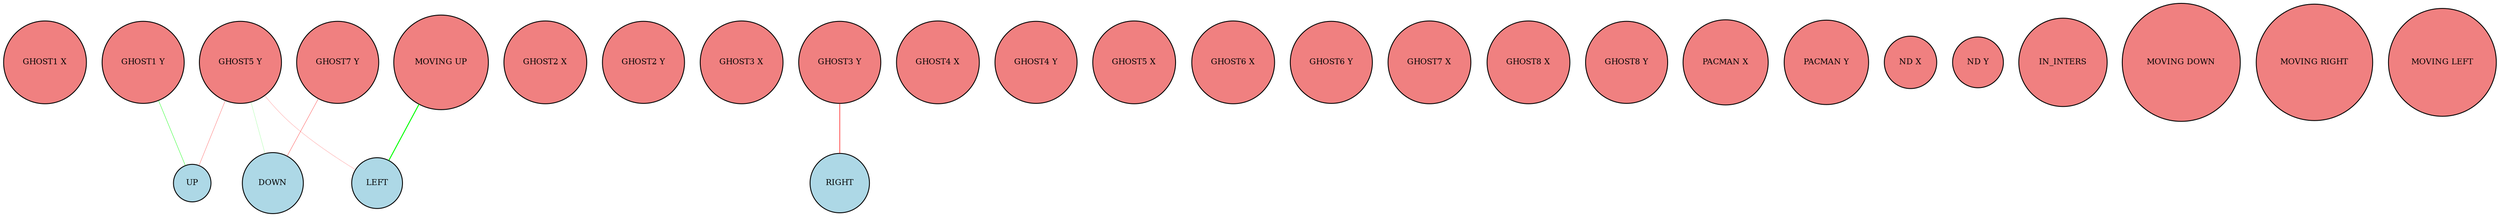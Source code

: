 digraph {
	node [bgcolor=black fontsize=9 height=0.2 shape=circle width=0.2]
	"GHOST1 X" [fillcolor=lightcoral shape=circle style=filled]
	"GHOST1 Y" [fillcolor=lightcoral shape=circle style=filled]
	"GHOST2 X" [fillcolor=lightcoral shape=circle style=filled]
	"GHOST2 Y" [fillcolor=lightcoral shape=circle style=filled]
	"GHOST3 X" [fillcolor=lightcoral shape=circle style=filled]
	"GHOST3 Y" [fillcolor=lightcoral shape=circle style=filled]
	"GHOST4 X" [fillcolor=lightcoral shape=circle style=filled]
	"GHOST4 Y" [fillcolor=lightcoral shape=circle style=filled]
	"GHOST5 X" [fillcolor=lightcoral shape=circle style=filled]
	"GHOST5 Y" [fillcolor=lightcoral shape=circle style=filled]
	"GHOST6 X" [fillcolor=lightcoral shape=circle style=filled]
	"GHOST6 Y" [fillcolor=lightcoral shape=circle style=filled]
	"GHOST7 X" [fillcolor=lightcoral shape=circle style=filled]
	"GHOST7 Y" [fillcolor=lightcoral shape=circle style=filled]
	"GHOST8 X" [fillcolor=lightcoral shape=circle style=filled]
	"GHOST8 Y" [fillcolor=lightcoral shape=circle style=filled]
	"PACMAN X" [fillcolor=lightcoral shape=circle style=filled]
	"PACMAN Y" [fillcolor=lightcoral shape=circle style=filled]
	"ND X" [fillcolor=lightcoral shape=circle style=filled]
	"ND Y" [fillcolor=lightcoral shape=circle style=filled]
	IN_INTERS [fillcolor=lightcoral shape=circle style=filled]
	"MOVING UP" [fillcolor=lightcoral shape=circle style=filled]
	"MOVING DOWN" [fillcolor=lightcoral shape=circle style=filled]
	"MOVING RIGHT" [fillcolor=lightcoral shape=circle style=filled]
	"MOVING LEFT" [fillcolor=lightcoral shape=circle style=filled]
	UP [fillcolor=lightblue style=filled]
	DOWN [fillcolor=lightblue style=filled]
	RIGHT [fillcolor=lightblue style=filled]
	LEFT [fillcolor=lightblue style=filled]
	"MOVING UP" -> LEFT [arrowhead=none color=green penwidth=1.0672215062042203 style=solid]
	"GHOST3 Y" -> RIGHT [arrowhead=none color=red penwidth=0.616423199661783 style=solid]
	"GHOST5 Y" -> DOWN [arrowhead=none color=green penwidth=0.13704036314023646 style=solid]
	"GHOST5 Y" -> LEFT [arrowhead=none color=red penwidth=0.14809861938545268 style=solid]
	"GHOST1 Y" -> UP [arrowhead=none color=green penwidth=0.37330664783354295 style=solid]
	"GHOST7 Y" -> DOWN [arrowhead=none color=red penwidth=0.28598968209442677 style=solid]
	"GHOST5 Y" -> UP [arrowhead=none color=red penwidth=0.23358197656151036 style=solid]
}
